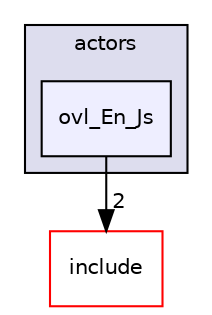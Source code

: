 digraph "src/overlays/actors/ovl_En_Js" {
  compound=true
  node [ fontsize="10", fontname="Helvetica"];
  edge [ labelfontsize="10", labelfontname="Helvetica"];
  subgraph clusterdir_e93473484be31ce7bcb356bd643a22f8 {
    graph [ bgcolor="#ddddee", pencolor="black", label="actors" fontname="Helvetica", fontsize="10", URL="dir_e93473484be31ce7bcb356bd643a22f8.html"]
  dir_ca01a31154e8462466483d756a73d473 [shape=box, label="ovl_En_Js", style="filled", fillcolor="#eeeeff", pencolor="black", URL="dir_ca01a31154e8462466483d756a73d473.html"];
  }
  dir_d44c64559bbebec7f509842c48db8b23 [shape=box label="include" fillcolor="white" style="filled" color="red" URL="dir_d44c64559bbebec7f509842c48db8b23.html"];
  dir_ca01a31154e8462466483d756a73d473->dir_d44c64559bbebec7f509842c48db8b23 [headlabel="2", labeldistance=1.5 headhref="dir_000285_000000.html"];
}
